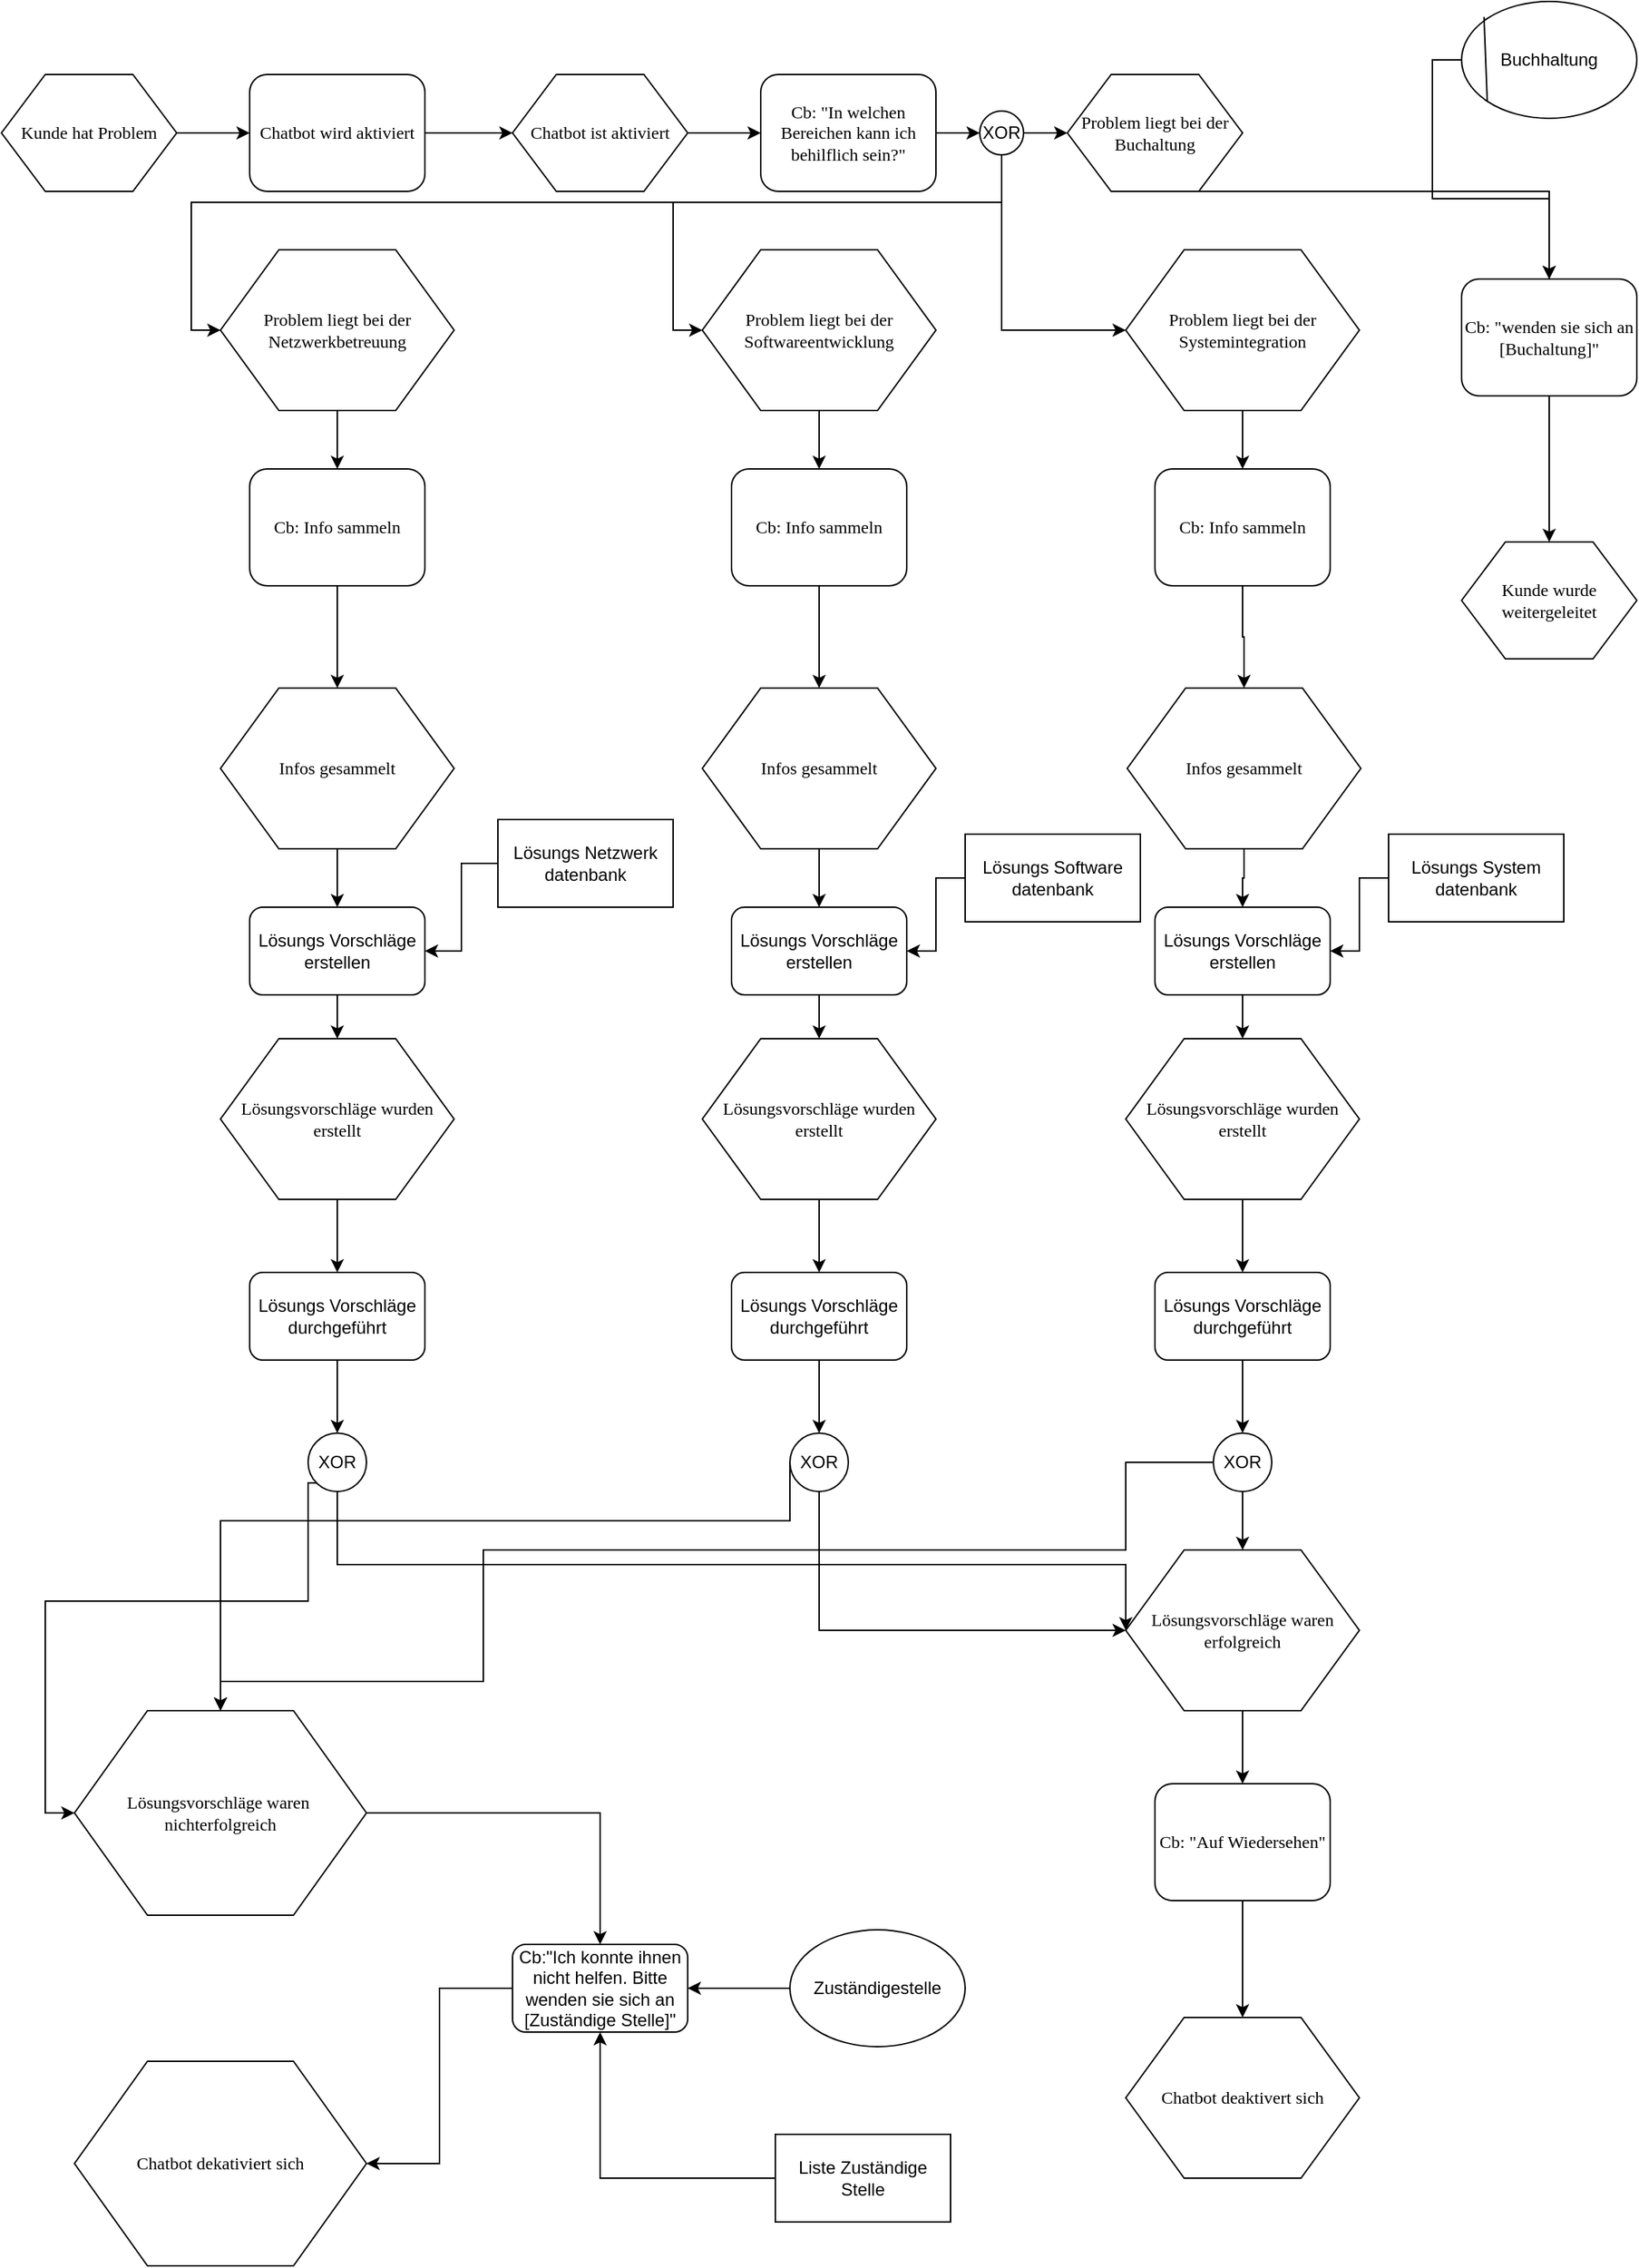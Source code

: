 <mxfile version="20.0.3" type="device"><diagram name="Page-1" id="8ce9d11a-91a2-4d17-14d8-a56ed91bf033"><mxGraphModel dx="1497" dy="783" grid="1" gridSize="10" guides="1" tooltips="1" connect="1" arrows="1" fold="1" page="1" pageScale="1" pageWidth="1169" pageHeight="827" background="none" math="0" shadow="0"><root><mxCell id="0"/><mxCell id="1" parent="0"/><mxCell id="FxT-cGrU2t-Nwr7H7iX4-25" value="" style="edgeStyle=orthogonalEdgeStyle;rounded=0;orthogonalLoop=1;jettySize=auto;html=1;" parent="1" source="17ea667e15c223fc-1" target="17ea667e15c223fc-7" edge="1"><mxGeometry relative="1" as="geometry"/></mxCell><mxCell id="17ea667e15c223fc-1" value="Kunde hat Problem" style="shape=hexagon;perimeter=hexagonPerimeter;whiteSpace=wrap;html=1;rounded=0;shadow=0;labelBackgroundColor=none;strokeWidth=1;fontFamily=Verdana;fontSize=12;align=center;" parent="1" vertex="1"><mxGeometry x="30" y="60" width="120" height="80" as="geometry"/></mxCell><mxCell id="FxT-cGrU2t-Nwr7H7iX4-27" value="" style="edgeStyle=orthogonalEdgeStyle;rounded=0;orthogonalLoop=1;jettySize=auto;html=1;" parent="1" source="17ea667e15c223fc-7" target="FxT-cGrU2t-Nwr7H7iX4-26" edge="1"><mxGeometry relative="1" as="geometry"/></mxCell><mxCell id="17ea667e15c223fc-7" value="Chatbot wird aktiviert" style="rounded=1;whiteSpace=wrap;html=1;shadow=0;labelBackgroundColor=none;strokeWidth=1;fontFamily=Verdana;fontSize=12;align=center;" parent="1" vertex="1"><mxGeometry x="200" y="60" width="120" height="80" as="geometry"/></mxCell><mxCell id="FxT-cGrU2t-Nwr7H7iX4-29" value="" style="edgeStyle=orthogonalEdgeStyle;rounded=0;orthogonalLoop=1;jettySize=auto;html=1;" parent="1" source="FxT-cGrU2t-Nwr7H7iX4-26" target="FxT-cGrU2t-Nwr7H7iX4-28" edge="1"><mxGeometry relative="1" as="geometry"/></mxCell><mxCell id="FxT-cGrU2t-Nwr7H7iX4-26" value="Chatbot ist aktiviert " style="shape=hexagon;perimeter=hexagonPerimeter;whiteSpace=wrap;html=1;rounded=0;shadow=0;labelBackgroundColor=none;strokeWidth=1;fontFamily=Verdana;fontSize=12;align=center;" parent="1" vertex="1"><mxGeometry x="380" y="60" width="120" height="80" as="geometry"/></mxCell><mxCell id="FxT-cGrU2t-Nwr7H7iX4-32" value="" style="edgeStyle=orthogonalEdgeStyle;rounded=0;orthogonalLoop=1;jettySize=auto;html=1;" parent="1" source="FxT-cGrU2t-Nwr7H7iX4-28" target="FxT-cGrU2t-Nwr7H7iX4-31" edge="1"><mxGeometry relative="1" as="geometry"/></mxCell><mxCell id="FxT-cGrU2t-Nwr7H7iX4-28" value="Cb: &quot;In welchen Bereichen kann ich behilflich sein?&quot;" style="rounded=1;whiteSpace=wrap;html=1;shadow=0;labelBackgroundColor=none;strokeWidth=1;fontFamily=Verdana;fontSize=12;align=center;" parent="1" vertex="1"><mxGeometry x="550" y="60" width="120" height="80" as="geometry"/></mxCell><mxCell id="FxT-cGrU2t-Nwr7H7iX4-34" value="" style="edgeStyle=orthogonalEdgeStyle;rounded=0;orthogonalLoop=1;jettySize=auto;html=1;" parent="1" source="FxT-cGrU2t-Nwr7H7iX4-31" target="FxT-cGrU2t-Nwr7H7iX4-33" edge="1"><mxGeometry relative="1" as="geometry"/></mxCell><mxCell id="FxT-cGrU2t-Nwr7H7iX4-42" style="edgeStyle=orthogonalEdgeStyle;rounded=0;orthogonalLoop=1;jettySize=auto;html=1;exitX=0.5;exitY=1;exitDx=0;exitDy=0;entryX=0;entryY=0.5;entryDx=0;entryDy=0;" parent="1" source="FxT-cGrU2t-Nwr7H7iX4-31" target="FxT-cGrU2t-Nwr7H7iX4-39" edge="1"><mxGeometry relative="1" as="geometry"/></mxCell><mxCell id="FxT-cGrU2t-Nwr7H7iX4-43" style="edgeStyle=orthogonalEdgeStyle;rounded=0;orthogonalLoop=1;jettySize=auto;html=1;exitX=0.5;exitY=1;exitDx=0;exitDy=0;entryX=0;entryY=0.5;entryDx=0;entryDy=0;" parent="1" source="FxT-cGrU2t-Nwr7H7iX4-31" target="FxT-cGrU2t-Nwr7H7iX4-40" edge="1"><mxGeometry relative="1" as="geometry"/></mxCell><mxCell id="FxT-cGrU2t-Nwr7H7iX4-44" style="edgeStyle=orthogonalEdgeStyle;rounded=0;orthogonalLoop=1;jettySize=auto;html=1;exitX=0.5;exitY=1;exitDx=0;exitDy=0;entryX=0;entryY=0.5;entryDx=0;entryDy=0;" parent="1" source="FxT-cGrU2t-Nwr7H7iX4-31" target="FxT-cGrU2t-Nwr7H7iX4-41" edge="1"><mxGeometry relative="1" as="geometry"/></mxCell><mxCell id="FxT-cGrU2t-Nwr7H7iX4-31" value="XOR" style="ellipse;whiteSpace=wrap;html=1;aspect=fixed;" parent="1" vertex="1"><mxGeometry x="700" y="85" width="30" height="30" as="geometry"/></mxCell><mxCell id="FxT-cGrU2t-Nwr7H7iX4-37" value="" style="edgeStyle=orthogonalEdgeStyle;rounded=0;orthogonalLoop=1;jettySize=auto;html=1;" parent="1" source="FxT-cGrU2t-Nwr7H7iX4-33" target="FxT-cGrU2t-Nwr7H7iX4-36" edge="1"><mxGeometry relative="1" as="geometry"><Array as="points"><mxPoint x="1090" y="140"/></Array></mxGeometry></mxCell><mxCell id="FxT-cGrU2t-Nwr7H7iX4-33" value="Problem liegt bei der Buchaltung" style="shape=hexagon;perimeter=hexagonPerimeter;whiteSpace=wrap;html=1;rounded=0;shadow=0;labelBackgroundColor=none;strokeWidth=1;fontFamily=Verdana;fontSize=12;align=center;" parent="1" vertex="1"><mxGeometry x="760" y="60" width="120" height="80" as="geometry"/></mxCell><mxCell id="FxT-cGrU2t-Nwr7H7iX4-35" value="Kunde wurde weitergeleitet" style="shape=hexagon;perimeter=hexagonPerimeter;whiteSpace=wrap;html=1;rounded=0;shadow=0;labelBackgroundColor=none;strokeWidth=1;fontFamily=Verdana;fontSize=12;align=center;" parent="1" vertex="1"><mxGeometry x="1030" y="380" width="120" height="80" as="geometry"/></mxCell><mxCell id="FxT-cGrU2t-Nwr7H7iX4-38" value="" style="edgeStyle=orthogonalEdgeStyle;rounded=0;orthogonalLoop=1;jettySize=auto;html=1;" parent="1" source="FxT-cGrU2t-Nwr7H7iX4-36" target="FxT-cGrU2t-Nwr7H7iX4-35" edge="1"><mxGeometry relative="1" as="geometry"/></mxCell><mxCell id="FxT-cGrU2t-Nwr7H7iX4-36" value="Cb: &quot;wenden sie sich an [Buchaltung]&quot;" style="rounded=1;whiteSpace=wrap;html=1;shadow=0;labelBackgroundColor=none;strokeWidth=1;fontFamily=Verdana;fontSize=12;align=center;" parent="1" vertex="1"><mxGeometry x="1030" y="200" width="120" height="80" as="geometry"/></mxCell><mxCell id="FxT-cGrU2t-Nwr7H7iX4-52" value="" style="edgeStyle=orthogonalEdgeStyle;rounded=0;orthogonalLoop=1;jettySize=auto;html=1;" parent="1" source="FxT-cGrU2t-Nwr7H7iX4-39" target="FxT-cGrU2t-Nwr7H7iX4-49" edge="1"><mxGeometry relative="1" as="geometry"/></mxCell><mxCell id="FxT-cGrU2t-Nwr7H7iX4-39" value="Problem liegt bei der Systemintegration" style="shape=hexagon;perimeter=hexagonPerimeter;whiteSpace=wrap;html=1;rounded=0;shadow=0;labelBackgroundColor=none;strokeWidth=1;fontFamily=Verdana;fontSize=12;align=center;" parent="1" vertex="1"><mxGeometry x="800" y="180" width="160" height="110" as="geometry"/></mxCell><mxCell id="FxT-cGrU2t-Nwr7H7iX4-50" value="" style="edgeStyle=orthogonalEdgeStyle;rounded=0;orthogonalLoop=1;jettySize=auto;html=1;" parent="1" source="FxT-cGrU2t-Nwr7H7iX4-40" target="FxT-cGrU2t-Nwr7H7iX4-47" edge="1"><mxGeometry relative="1" as="geometry"/></mxCell><mxCell id="FxT-cGrU2t-Nwr7H7iX4-40" value="Problem liegt bei der Netzwerkbetreuung" style="shape=hexagon;perimeter=hexagonPerimeter;whiteSpace=wrap;html=1;rounded=0;shadow=0;labelBackgroundColor=none;strokeWidth=1;fontFamily=Verdana;fontSize=12;align=center;" parent="1" vertex="1"><mxGeometry x="180" y="180" width="160" height="110" as="geometry"/></mxCell><mxCell id="FxT-cGrU2t-Nwr7H7iX4-51" value="" style="edgeStyle=orthogonalEdgeStyle;rounded=0;orthogonalLoop=1;jettySize=auto;html=1;" parent="1" source="FxT-cGrU2t-Nwr7H7iX4-41" target="FxT-cGrU2t-Nwr7H7iX4-48" edge="1"><mxGeometry relative="1" as="geometry"/></mxCell><mxCell id="FxT-cGrU2t-Nwr7H7iX4-41" value="Problem liegt bei der Softwareentwicklung" style="shape=hexagon;perimeter=hexagonPerimeter;whiteSpace=wrap;html=1;rounded=0;shadow=0;labelBackgroundColor=none;strokeWidth=1;fontFamily=Verdana;fontSize=12;align=center;" parent="1" vertex="1"><mxGeometry x="510" y="180" width="160" height="110" as="geometry"/></mxCell><mxCell id="FxT-cGrU2t-Nwr7H7iX4-54" value="" style="edgeStyle=orthogonalEdgeStyle;rounded=0;orthogonalLoop=1;jettySize=auto;html=1;" parent="1" source="FxT-cGrU2t-Nwr7H7iX4-47" target="FxT-cGrU2t-Nwr7H7iX4-53" edge="1"><mxGeometry relative="1" as="geometry"/></mxCell><mxCell id="FxT-cGrU2t-Nwr7H7iX4-47" value="Cb: Info sammeln" style="rounded=1;whiteSpace=wrap;html=1;shadow=0;labelBackgroundColor=none;strokeWidth=1;fontFamily=Verdana;fontSize=12;align=center;" parent="1" vertex="1"><mxGeometry x="200" y="330" width="120" height="80" as="geometry"/></mxCell><mxCell id="FxT-cGrU2t-Nwr7H7iX4-57" value="" style="edgeStyle=orthogonalEdgeStyle;rounded=0;orthogonalLoop=1;jettySize=auto;html=1;" parent="1" source="FxT-cGrU2t-Nwr7H7iX4-48" target="FxT-cGrU2t-Nwr7H7iX4-55" edge="1"><mxGeometry relative="1" as="geometry"/></mxCell><mxCell id="FxT-cGrU2t-Nwr7H7iX4-48" value="Cb: Info sammeln" style="rounded=1;whiteSpace=wrap;html=1;shadow=0;labelBackgroundColor=none;strokeWidth=1;fontFamily=Verdana;fontSize=12;align=center;" parent="1" vertex="1"><mxGeometry x="530" y="330" width="120" height="80" as="geometry"/></mxCell><mxCell id="FxT-cGrU2t-Nwr7H7iX4-58" value="" style="edgeStyle=orthogonalEdgeStyle;rounded=0;orthogonalLoop=1;jettySize=auto;html=1;" parent="1" source="FxT-cGrU2t-Nwr7H7iX4-49" target="FxT-cGrU2t-Nwr7H7iX4-56" edge="1"><mxGeometry relative="1" as="geometry"/></mxCell><mxCell id="FxT-cGrU2t-Nwr7H7iX4-49" value="Cb: Info sammeln" style="rounded=1;whiteSpace=wrap;html=1;shadow=0;labelBackgroundColor=none;strokeWidth=1;fontFamily=Verdana;fontSize=12;align=center;" parent="1" vertex="1"><mxGeometry x="820" y="330" width="120" height="80" as="geometry"/></mxCell><mxCell id="FxT-cGrU2t-Nwr7H7iX4-64" value="" style="edgeStyle=orthogonalEdgeStyle;rounded=0;orthogonalLoop=1;jettySize=auto;html=1;" parent="1" source="FxT-cGrU2t-Nwr7H7iX4-53" target="FxT-cGrU2t-Nwr7H7iX4-59" edge="1"><mxGeometry relative="1" as="geometry"/></mxCell><mxCell id="FxT-cGrU2t-Nwr7H7iX4-53" value="Infos gesammelt" style="shape=hexagon;perimeter=hexagonPerimeter;whiteSpace=wrap;html=1;rounded=0;shadow=0;labelBackgroundColor=none;strokeWidth=1;fontFamily=Verdana;fontSize=12;align=center;size=0.25;" parent="1" vertex="1"><mxGeometry x="180" y="480" width="160" height="110" as="geometry"/></mxCell><mxCell id="FxT-cGrU2t-Nwr7H7iX4-65" value="" style="edgeStyle=orthogonalEdgeStyle;rounded=0;orthogonalLoop=1;jettySize=auto;html=1;" parent="1" source="FxT-cGrU2t-Nwr7H7iX4-55" target="FxT-cGrU2t-Nwr7H7iX4-60" edge="1"><mxGeometry relative="1" as="geometry"/></mxCell><mxCell id="FxT-cGrU2t-Nwr7H7iX4-55" value="Infos gesammelt" style="shape=hexagon;perimeter=hexagonPerimeter;whiteSpace=wrap;html=1;rounded=0;shadow=0;labelBackgroundColor=none;strokeWidth=1;fontFamily=Verdana;fontSize=12;align=center;" parent="1" vertex="1"><mxGeometry x="510" y="480" width="160" height="110" as="geometry"/></mxCell><mxCell id="FxT-cGrU2t-Nwr7H7iX4-66" value="" style="edgeStyle=orthogonalEdgeStyle;rounded=0;orthogonalLoop=1;jettySize=auto;html=1;" parent="1" source="FxT-cGrU2t-Nwr7H7iX4-56" target="FxT-cGrU2t-Nwr7H7iX4-61" edge="1"><mxGeometry relative="1" as="geometry"/></mxCell><mxCell id="FxT-cGrU2t-Nwr7H7iX4-56" value="Infos gesammelt" style="shape=hexagon;perimeter=hexagonPerimeter;whiteSpace=wrap;html=1;rounded=0;shadow=0;labelBackgroundColor=none;strokeWidth=1;fontFamily=Verdana;fontSize=12;align=center;" parent="1" vertex="1"><mxGeometry x="801" y="480" width="160" height="110" as="geometry"/></mxCell><mxCell id="FxT-cGrU2t-Nwr7H7iX4-75" value="" style="edgeStyle=orthogonalEdgeStyle;rounded=0;orthogonalLoop=1;jettySize=auto;html=1;" parent="1" source="FxT-cGrU2t-Nwr7H7iX4-59" target="FxT-cGrU2t-Nwr7H7iX4-72" edge="1"><mxGeometry relative="1" as="geometry"/></mxCell><mxCell id="FxT-cGrU2t-Nwr7H7iX4-59" value="Lösungs Vorschläge erstellen" style="rounded=1;whiteSpace=wrap;html=1;" parent="1" vertex="1"><mxGeometry x="200" y="630" width="120" height="60" as="geometry"/></mxCell><mxCell id="FxT-cGrU2t-Nwr7H7iX4-76" value="" style="edgeStyle=orthogonalEdgeStyle;rounded=0;orthogonalLoop=1;jettySize=auto;html=1;" parent="1" source="FxT-cGrU2t-Nwr7H7iX4-60" target="FxT-cGrU2t-Nwr7H7iX4-73" edge="1"><mxGeometry relative="1" as="geometry"/></mxCell><mxCell id="FxT-cGrU2t-Nwr7H7iX4-60" value="Lösungs Vorschläge erstellen" style="rounded=1;whiteSpace=wrap;html=1;" parent="1" vertex="1"><mxGeometry x="530" y="630" width="120" height="60" as="geometry"/></mxCell><mxCell id="FxT-cGrU2t-Nwr7H7iX4-77" value="" style="edgeStyle=orthogonalEdgeStyle;rounded=0;orthogonalLoop=1;jettySize=auto;html=1;" parent="1" source="FxT-cGrU2t-Nwr7H7iX4-61" target="FxT-cGrU2t-Nwr7H7iX4-74" edge="1"><mxGeometry relative="1" as="geometry"/></mxCell><mxCell id="FxT-cGrU2t-Nwr7H7iX4-61" value="Lösungs Vorschläge erstellen" style="rounded=1;whiteSpace=wrap;html=1;" parent="1" vertex="1"><mxGeometry x="820" y="630" width="120" height="60" as="geometry"/></mxCell><mxCell id="FxT-cGrU2t-Nwr7H7iX4-67" value="" style="edgeStyle=orthogonalEdgeStyle;rounded=0;orthogonalLoop=1;jettySize=auto;html=1;" parent="1" source="FxT-cGrU2t-Nwr7H7iX4-63" target="FxT-cGrU2t-Nwr7H7iX4-59" edge="1"><mxGeometry relative="1" as="geometry"/></mxCell><mxCell id="FxT-cGrU2t-Nwr7H7iX4-63" value="Lösungs Netzwerk datenbank" style="rounded=0;whiteSpace=wrap;html=1;" parent="1" vertex="1"><mxGeometry x="370" y="570" width="120" height="60" as="geometry"/></mxCell><mxCell id="FxT-cGrU2t-Nwr7H7iX4-69" value="" style="edgeStyle=orthogonalEdgeStyle;rounded=0;orthogonalLoop=1;jettySize=auto;html=1;" parent="1" source="FxT-cGrU2t-Nwr7H7iX4-68" target="FxT-cGrU2t-Nwr7H7iX4-60" edge="1"><mxGeometry relative="1" as="geometry"/></mxCell><mxCell id="FxT-cGrU2t-Nwr7H7iX4-68" value="Lösungs Software datenbank" style="rounded=0;whiteSpace=wrap;html=1;" parent="1" vertex="1"><mxGeometry x="690" y="580" width="120" height="60" as="geometry"/></mxCell><mxCell id="FxT-cGrU2t-Nwr7H7iX4-71" value="" style="edgeStyle=orthogonalEdgeStyle;rounded=0;orthogonalLoop=1;jettySize=auto;html=1;" parent="1" source="FxT-cGrU2t-Nwr7H7iX4-70" target="FxT-cGrU2t-Nwr7H7iX4-61" edge="1"><mxGeometry relative="1" as="geometry"/></mxCell><mxCell id="FxT-cGrU2t-Nwr7H7iX4-70" value="Lösungs System datenbank" style="rounded=0;whiteSpace=wrap;html=1;" parent="1" vertex="1"><mxGeometry x="980" y="580" width="120" height="60" as="geometry"/></mxCell><mxCell id="FxT-cGrU2t-Nwr7H7iX4-81" value="" style="edgeStyle=orthogonalEdgeStyle;rounded=0;orthogonalLoop=1;jettySize=auto;html=1;" parent="1" source="FxT-cGrU2t-Nwr7H7iX4-72" target="FxT-cGrU2t-Nwr7H7iX4-80" edge="1"><mxGeometry relative="1" as="geometry"/></mxCell><mxCell id="FxT-cGrU2t-Nwr7H7iX4-72" value="Lösungsvorschläge wurden erstellt " style="shape=hexagon;perimeter=hexagonPerimeter;whiteSpace=wrap;html=1;rounded=0;shadow=0;labelBackgroundColor=none;strokeWidth=1;fontFamily=Verdana;fontSize=12;align=center;size=0.25;" parent="1" vertex="1"><mxGeometry x="180" y="720" width="160" height="110" as="geometry"/></mxCell><mxCell id="FxT-cGrU2t-Nwr7H7iX4-83" value="" style="edgeStyle=orthogonalEdgeStyle;rounded=0;orthogonalLoop=1;jettySize=auto;html=1;" parent="1" source="FxT-cGrU2t-Nwr7H7iX4-73" target="FxT-cGrU2t-Nwr7H7iX4-82" edge="1"><mxGeometry relative="1" as="geometry"/></mxCell><mxCell id="FxT-cGrU2t-Nwr7H7iX4-73" value="Lösungsvorschläge wurden erstellt " style="shape=hexagon;perimeter=hexagonPerimeter;whiteSpace=wrap;html=1;rounded=0;shadow=0;labelBackgroundColor=none;strokeWidth=1;fontFamily=Verdana;fontSize=12;align=center;size=0.25;" parent="1" vertex="1"><mxGeometry x="510" y="720" width="160" height="110" as="geometry"/></mxCell><mxCell id="FxT-cGrU2t-Nwr7H7iX4-85" value="" style="edgeStyle=orthogonalEdgeStyle;rounded=0;orthogonalLoop=1;jettySize=auto;html=1;" parent="1" source="FxT-cGrU2t-Nwr7H7iX4-74" target="FxT-cGrU2t-Nwr7H7iX4-84" edge="1"><mxGeometry relative="1" as="geometry"/></mxCell><mxCell id="FxT-cGrU2t-Nwr7H7iX4-74" value="Lösungsvorschläge wurden erstellt " style="shape=hexagon;perimeter=hexagonPerimeter;whiteSpace=wrap;html=1;rounded=0;shadow=0;labelBackgroundColor=none;strokeWidth=1;fontFamily=Verdana;fontSize=12;align=center;size=0.25;" parent="1" vertex="1"><mxGeometry x="800" y="720" width="160" height="110" as="geometry"/></mxCell><mxCell id="FxT-cGrU2t-Nwr7H7iX4-88" style="edgeStyle=orthogonalEdgeStyle;rounded=0;orthogonalLoop=1;jettySize=auto;html=1;exitX=0.5;exitY=1;exitDx=0;exitDy=0;entryX=0;entryY=0.5;entryDx=0;entryDy=0;" parent="1" source="FxT-cGrU2t-Nwr7H7iX4-79" target="FxT-cGrU2t-Nwr7H7iX4-86" edge="1"><mxGeometry relative="1" as="geometry"><Array as="points"><mxPoint x="260" y="1080"/><mxPoint x="800" y="1080"/></Array></mxGeometry></mxCell><mxCell id="FxT-cGrU2t-Nwr7H7iX4-102" style="edgeStyle=orthogonalEdgeStyle;rounded=0;orthogonalLoop=1;jettySize=auto;html=1;exitX=1;exitY=1;exitDx=0;exitDy=0;entryX=0;entryY=0.5;entryDx=0;entryDy=0;" parent="1" source="FxT-cGrU2t-Nwr7H7iX4-79" target="FxT-cGrU2t-Nwr7H7iX4-99" edge="1"><mxGeometry relative="1" as="geometry"><Array as="points"><mxPoint x="240" y="1024"/><mxPoint x="240" y="1105"/><mxPoint x="60" y="1105"/><mxPoint x="60" y="1250"/></Array></mxGeometry></mxCell><mxCell id="FxT-cGrU2t-Nwr7H7iX4-79" value="XOR" style="ellipse;whiteSpace=wrap;html=1;aspect=fixed;" parent="1" vertex="1"><mxGeometry x="240" y="990" width="40" height="40" as="geometry"/></mxCell><mxCell id="FxT-cGrU2t-Nwr7H7iX4-87" value="" style="edgeStyle=orthogonalEdgeStyle;rounded=0;orthogonalLoop=1;jettySize=auto;html=1;" parent="1" source="FxT-cGrU2t-Nwr7H7iX4-80" target="FxT-cGrU2t-Nwr7H7iX4-79" edge="1"><mxGeometry relative="1" as="geometry"/></mxCell><mxCell id="FxT-cGrU2t-Nwr7H7iX4-80" value="Lösungs Vorschläge durchgeführt" style="rounded=1;whiteSpace=wrap;html=1;" parent="1" vertex="1"><mxGeometry x="200" y="880" width="120" height="60" as="geometry"/></mxCell><mxCell id="FxT-cGrU2t-Nwr7H7iX4-91" value="" style="edgeStyle=orthogonalEdgeStyle;rounded=0;orthogonalLoop=1;jettySize=auto;html=1;" parent="1" source="FxT-cGrU2t-Nwr7H7iX4-82" target="FxT-cGrU2t-Nwr7H7iX4-89" edge="1"><mxGeometry relative="1" as="geometry"/></mxCell><mxCell id="FxT-cGrU2t-Nwr7H7iX4-82" value="Lösungs Vorschläge durchgeführt" style="rounded=1;whiteSpace=wrap;html=1;" parent="1" vertex="1"><mxGeometry x="530" y="880" width="120" height="60" as="geometry"/></mxCell><mxCell id="FxT-cGrU2t-Nwr7H7iX4-92" value="" style="edgeStyle=orthogonalEdgeStyle;rounded=0;orthogonalLoop=1;jettySize=auto;html=1;" parent="1" source="FxT-cGrU2t-Nwr7H7iX4-84" target="FxT-cGrU2t-Nwr7H7iX4-90" edge="1"><mxGeometry relative="1" as="geometry"/></mxCell><mxCell id="FxT-cGrU2t-Nwr7H7iX4-84" value="Lösungs Vorschläge durchgeführt" style="rounded=1;whiteSpace=wrap;html=1;" parent="1" vertex="1"><mxGeometry x="820" y="880" width="120" height="60" as="geometry"/></mxCell><mxCell id="FxT-cGrU2t-Nwr7H7iX4-97" value="" style="edgeStyle=orthogonalEdgeStyle;rounded=0;orthogonalLoop=1;jettySize=auto;html=1;" parent="1" source="FxT-cGrU2t-Nwr7H7iX4-86" target="FxT-cGrU2t-Nwr7H7iX4-95" edge="1"><mxGeometry relative="1" as="geometry"/></mxCell><mxCell id="FxT-cGrU2t-Nwr7H7iX4-86" value="Lösungsvorschläge waren erfolgreich " style="shape=hexagon;perimeter=hexagonPerimeter;whiteSpace=wrap;html=1;rounded=0;shadow=0;labelBackgroundColor=none;strokeWidth=1;fontFamily=Verdana;fontSize=12;align=center;size=0.25;" parent="1" vertex="1"><mxGeometry x="800" y="1070" width="160" height="110" as="geometry"/></mxCell><mxCell id="A1xLZl2HctMbdZkf9brX-7" style="edgeStyle=orthogonalEdgeStyle;rounded=0;orthogonalLoop=1;jettySize=auto;html=1;exitX=0.5;exitY=1;exitDx=0;exitDy=0;entryX=0;entryY=0.5;entryDx=0;entryDy=0;" edge="1" parent="1" source="FxT-cGrU2t-Nwr7H7iX4-89" target="FxT-cGrU2t-Nwr7H7iX4-86"><mxGeometry relative="1" as="geometry"/></mxCell><mxCell id="A1xLZl2HctMbdZkf9brX-9" style="edgeStyle=orthogonalEdgeStyle;rounded=0;orthogonalLoop=1;jettySize=auto;html=1;exitX=0;exitY=0.5;exitDx=0;exitDy=0;" edge="1" parent="1" source="FxT-cGrU2t-Nwr7H7iX4-89" target="FxT-cGrU2t-Nwr7H7iX4-99"><mxGeometry relative="1" as="geometry"><Array as="points"><mxPoint x="570" y="1050"/><mxPoint x="180" y="1050"/></Array></mxGeometry></mxCell><mxCell id="FxT-cGrU2t-Nwr7H7iX4-89" value="XOR" style="ellipse;whiteSpace=wrap;html=1;aspect=fixed;" parent="1" vertex="1"><mxGeometry x="570" y="990" width="40" height="40" as="geometry"/></mxCell><mxCell id="FxT-cGrU2t-Nwr7H7iX4-94" style="edgeStyle=orthogonalEdgeStyle;rounded=0;orthogonalLoop=1;jettySize=auto;html=1;exitX=0.5;exitY=1;exitDx=0;exitDy=0;entryX=0.5;entryY=0;entryDx=0;entryDy=0;" parent="1" source="FxT-cGrU2t-Nwr7H7iX4-90" target="FxT-cGrU2t-Nwr7H7iX4-86" edge="1"><mxGeometry relative="1" as="geometry"/></mxCell><mxCell id="FxT-cGrU2t-Nwr7H7iX4-100" style="edgeStyle=orthogonalEdgeStyle;rounded=0;orthogonalLoop=1;jettySize=auto;html=1;exitX=0;exitY=0.5;exitDx=0;exitDy=0;" parent="1" source="FxT-cGrU2t-Nwr7H7iX4-90" target="FxT-cGrU2t-Nwr7H7iX4-99" edge="1"><mxGeometry relative="1" as="geometry"><Array as="points"><mxPoint x="800" y="1010"/><mxPoint x="800" y="1070"/><mxPoint x="360" y="1070"/><mxPoint x="360" y="1160"/><mxPoint x="180" y="1160"/></Array></mxGeometry></mxCell><mxCell id="FxT-cGrU2t-Nwr7H7iX4-90" value="XOR" style="ellipse;whiteSpace=wrap;html=1;aspect=fixed;" parent="1" vertex="1"><mxGeometry x="860" y="990" width="40" height="40" as="geometry"/></mxCell><mxCell id="FxT-cGrU2t-Nwr7H7iX4-98" value="" style="edgeStyle=orthogonalEdgeStyle;rounded=0;orthogonalLoop=1;jettySize=auto;html=1;" parent="1" source="FxT-cGrU2t-Nwr7H7iX4-95" target="FxT-cGrU2t-Nwr7H7iX4-96" edge="1"><mxGeometry relative="1" as="geometry"/></mxCell><mxCell id="FxT-cGrU2t-Nwr7H7iX4-95" value="Cb: &quot;Auf Wiedersehen&quot;" style="rounded=1;whiteSpace=wrap;html=1;shadow=0;labelBackgroundColor=none;strokeWidth=1;fontFamily=Verdana;fontSize=12;align=center;" parent="1" vertex="1"><mxGeometry x="820" y="1230" width="120" height="80" as="geometry"/></mxCell><mxCell id="FxT-cGrU2t-Nwr7H7iX4-96" value="Chatbot deaktivert sich" style="shape=hexagon;perimeter=hexagonPerimeter;whiteSpace=wrap;html=1;rounded=0;shadow=0;labelBackgroundColor=none;strokeWidth=1;fontFamily=Verdana;fontSize=12;align=center;size=0.25;" parent="1" vertex="1"><mxGeometry x="800" y="1390" width="160" height="110" as="geometry"/></mxCell><mxCell id="FxT-cGrU2t-Nwr7H7iX4-104" value="" style="edgeStyle=orthogonalEdgeStyle;rounded=0;orthogonalLoop=1;jettySize=auto;html=1;entryX=0.5;entryY=0;entryDx=0;entryDy=0;" parent="1" source="FxT-cGrU2t-Nwr7H7iX4-99" target="FxT-cGrU2t-Nwr7H7iX4-103" edge="1"><mxGeometry relative="1" as="geometry"><mxPoint x="510" y="1370" as="targetPoint"/><Array as="points"><mxPoint x="440" y="1250"/></Array></mxGeometry></mxCell><mxCell id="FxT-cGrU2t-Nwr7H7iX4-99" value="Lösungsvorschläge waren&amp;nbsp; nichterfolgreich " style="shape=hexagon;perimeter=hexagonPerimeter;whiteSpace=wrap;html=1;rounded=0;shadow=0;labelBackgroundColor=none;strokeWidth=1;fontFamily=Verdana;fontSize=12;align=center;size=0.25;" parent="1" vertex="1"><mxGeometry x="80" y="1180" width="200" height="140" as="geometry"/></mxCell><mxCell id="FxT-cGrU2t-Nwr7H7iX4-109" style="edgeStyle=orthogonalEdgeStyle;rounded=0;orthogonalLoop=1;jettySize=auto;html=1;exitX=0;exitY=0.5;exitDx=0;exitDy=0;entryX=1;entryY=0.5;entryDx=0;entryDy=0;" parent="1" source="FxT-cGrU2t-Nwr7H7iX4-103" target="FxT-cGrU2t-Nwr7H7iX4-108" edge="1"><mxGeometry relative="1" as="geometry"/></mxCell><mxCell id="FxT-cGrU2t-Nwr7H7iX4-103" value="Cb:&quot;Ich konnte ihnen nicht helfen. Bitte wenden sie sich an [Zuständige Stelle]&quot;" style="rounded=1;whiteSpace=wrap;html=1;" parent="1" vertex="1"><mxGeometry x="380" y="1340" width="120" height="60" as="geometry"/></mxCell><mxCell id="FxT-cGrU2t-Nwr7H7iX4-106" value="" style="edgeStyle=orthogonalEdgeStyle;rounded=0;orthogonalLoop=1;jettySize=auto;html=1;" parent="1" source="FxT-cGrU2t-Nwr7H7iX4-105" target="FxT-cGrU2t-Nwr7H7iX4-103" edge="1"><mxGeometry relative="1" as="geometry"/></mxCell><mxCell id="FxT-cGrU2t-Nwr7H7iX4-105" value="Liste Zuständige Stelle" style="rounded=0;whiteSpace=wrap;html=1;" parent="1" vertex="1"><mxGeometry x="560" y="1470" width="120" height="60" as="geometry"/></mxCell><mxCell id="FxT-cGrU2t-Nwr7H7iX4-108" value="Chatbot dekativiert sich" style="shape=hexagon;perimeter=hexagonPerimeter;whiteSpace=wrap;html=1;rounded=0;shadow=0;labelBackgroundColor=none;strokeWidth=1;fontFamily=Verdana;fontSize=12;align=center;size=0.25;" parent="1" vertex="1"><mxGeometry x="80" y="1420" width="200" height="140" as="geometry"/></mxCell><mxCell id="A1xLZl2HctMbdZkf9brX-5" style="edgeStyle=orthogonalEdgeStyle;rounded=0;orthogonalLoop=1;jettySize=auto;html=1;exitX=0;exitY=0.5;exitDx=0;exitDy=0;entryX=0.5;entryY=0;entryDx=0;entryDy=0;" edge="1" parent="1" source="A1xLZl2HctMbdZkf9brX-1" target="FxT-cGrU2t-Nwr7H7iX4-36"><mxGeometry relative="1" as="geometry"/></mxCell><mxCell id="A1xLZl2HctMbdZkf9brX-1" value="Buchhaltung" style="ellipse;whiteSpace=wrap;html=1;" vertex="1" parent="1"><mxGeometry x="1030" y="10" width="120" height="80" as="geometry"/></mxCell><mxCell id="A1xLZl2HctMbdZkf9brX-3" style="edgeStyle=orthogonalEdgeStyle;rounded=0;orthogonalLoop=1;jettySize=auto;html=1;exitX=0.5;exitY=1;exitDx=0;exitDy=0;" edge="1" parent="1" source="FxT-cGrU2t-Nwr7H7iX4-47" target="FxT-cGrU2t-Nwr7H7iX4-47"><mxGeometry relative="1" as="geometry"/></mxCell><mxCell id="A1xLZl2HctMbdZkf9brX-6" value="" style="endArrow=none;html=1;rounded=0;entryX=0.128;entryY=0.133;entryDx=0;entryDy=0;entryPerimeter=0;exitX=0;exitY=1;exitDx=0;exitDy=0;" edge="1" parent="1" source="A1xLZl2HctMbdZkf9brX-1" target="A1xLZl2HctMbdZkf9brX-1"><mxGeometry width="50" height="50" relative="1" as="geometry"><mxPoint x="930" y="50" as="sourcePoint"/><mxPoint x="980" as="targetPoint"/></mxGeometry></mxCell><mxCell id="A1xLZl2HctMbdZkf9brX-11" value="" style="edgeStyle=orthogonalEdgeStyle;rounded=0;orthogonalLoop=1;jettySize=auto;html=1;" edge="1" parent="1" source="A1xLZl2HctMbdZkf9brX-10" target="FxT-cGrU2t-Nwr7H7iX4-103"><mxGeometry relative="1" as="geometry"/></mxCell><mxCell id="A1xLZl2HctMbdZkf9brX-10" value="Zuständigestelle" style="ellipse;whiteSpace=wrap;html=1;" vertex="1" parent="1"><mxGeometry x="570" y="1330" width="120" height="80" as="geometry"/></mxCell></root></mxGraphModel></diagram></mxfile>